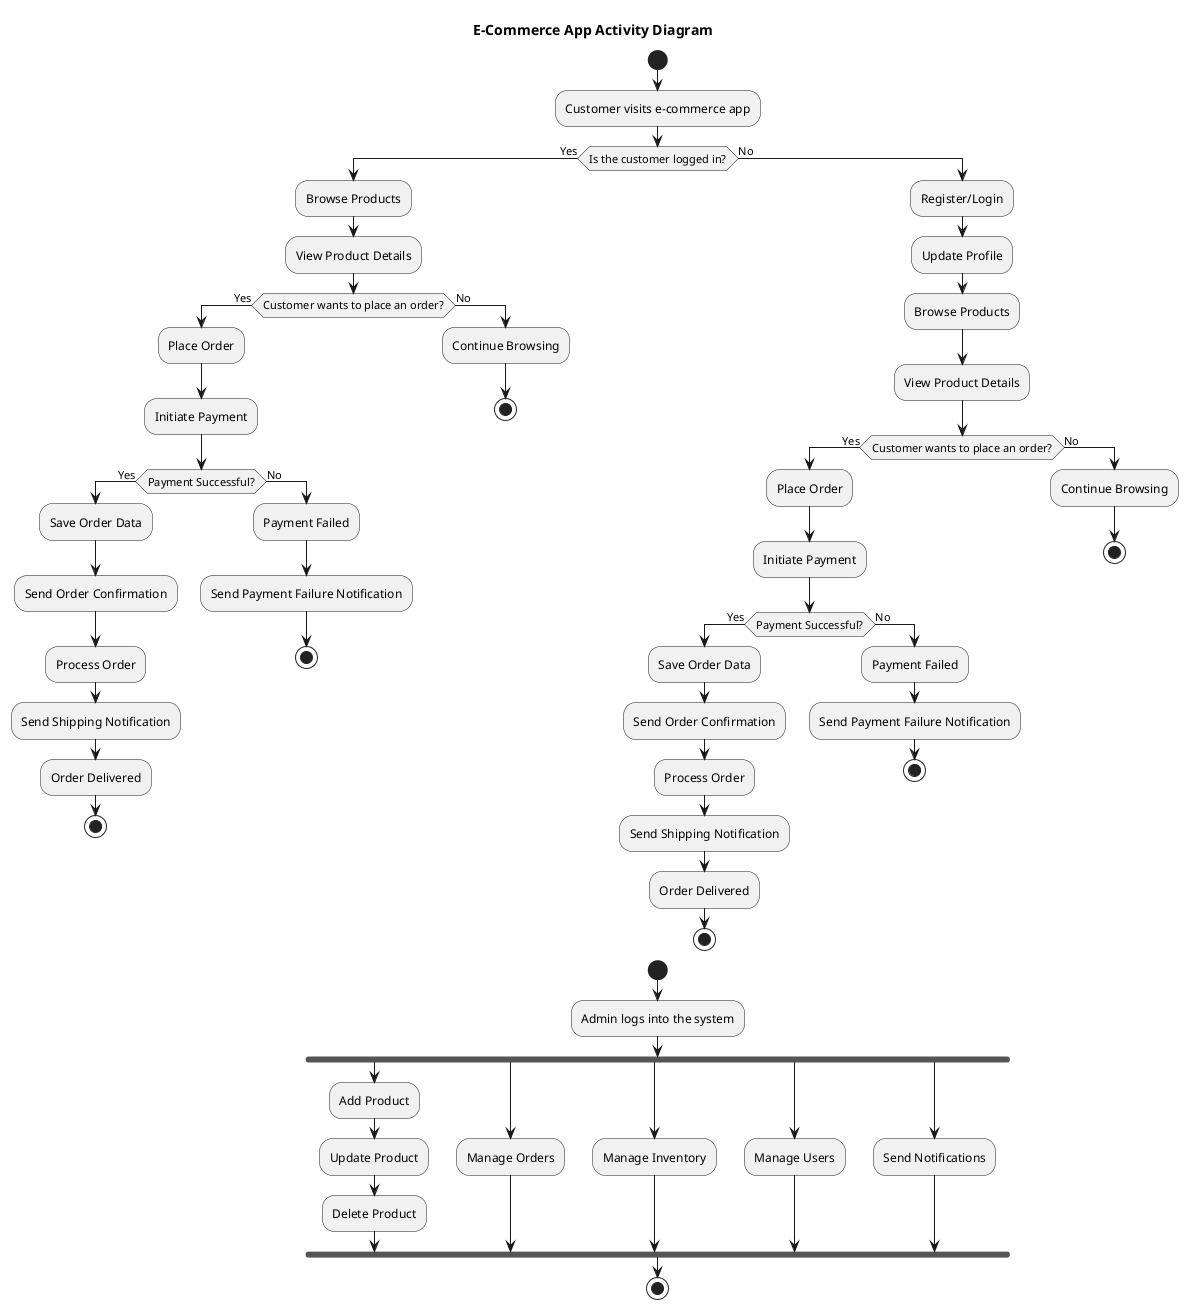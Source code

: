 @startuml

title E-Commerce App Activity Diagram

start

:Customer visits e-commerce app;

if (Is the customer logged in?) then (Yes)
    :Browse Products;
    :View Product Details;
    if (Customer wants to place an order?) then (Yes)
        :Place Order;
        :Initiate Payment;
        if (Payment Successful?) then (Yes)
            :Save Order Data;
            :Send Order Confirmation;
            :Process Order;
            :Send Shipping Notification;
            :Order Delivered;
            stop
        else (No)
            :Payment Failed;
            :Send Payment Failure Notification;
            stop
        endif
    else (No)
        :Continue Browsing;
        stop
    endif
else (No)
    :Register/Login;
    :Update Profile;
    :Browse Products;
    :View Product Details;
    if (Customer wants to place an order?) then (Yes)
        :Place Order;
        :Initiate Payment;
        if (Payment Successful?) then (Yes)
            :Save Order Data;
            :Send Order Confirmation;
            :Process Order;
            :Send Shipping Notification;
            :Order Delivered;
            stop
        else (No)
            :Payment Failed;
            :Send Payment Failure Notification;
            stop
        endif
    else (No)
        :Continue Browsing;
        stop
    endif
endif

start

:Admin logs into the system;

fork
    :Add Product;
    :Update Product;
    :Delete Product;
fork again
    :Manage Orders;
fork again
    :Manage Inventory;
fork again
    :Manage Users;
fork again
    :Send Notifications;
end fork

stop

@enduml
